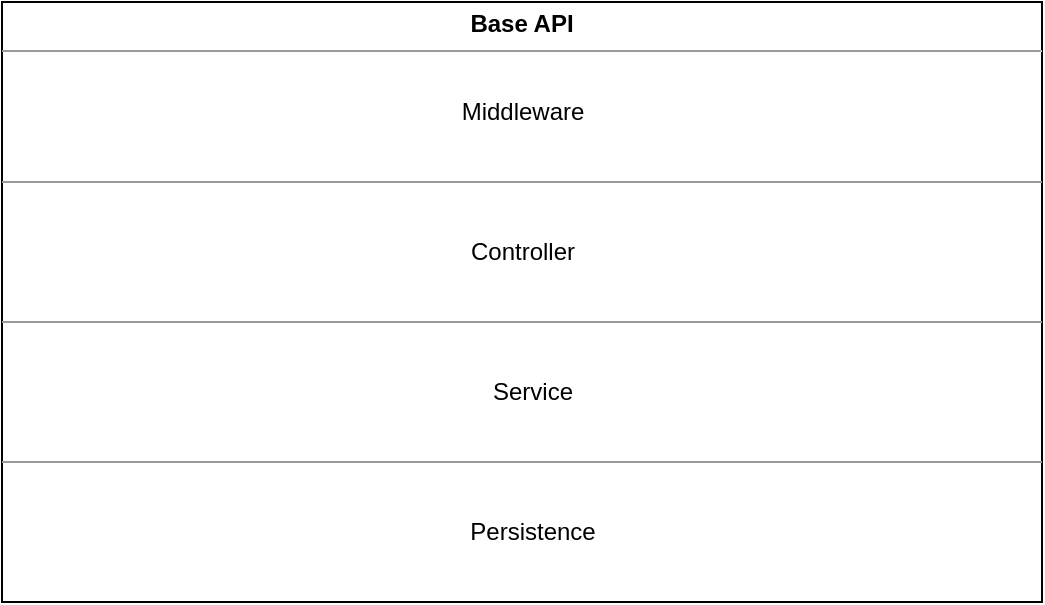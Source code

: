 <mxfile version="21.1.2" type="device">
  <diagram name="Page-1" id="wcARjD02sFJOZXtaSYud">
    <mxGraphModel dx="1416" dy="818" grid="1" gridSize="10" guides="1" tooltips="1" connect="1" arrows="1" fold="1" page="1" pageScale="1" pageWidth="850" pageHeight="1100" math="0" shadow="0">
      <root>
        <mxCell id="0" />
        <mxCell id="1" parent="0" />
        <mxCell id="_9wBImK_uTlbObxchkGH-4" value="&lt;p style=&quot;margin:0px;margin-top:4px;text-align:center;&quot;&gt;&lt;b&gt;Base API&lt;/b&gt;&lt;/p&gt;&lt;hr size=&quot;1&quot;&gt;&lt;div style=&quot;height:2px;&quot;&gt;&lt;/div&gt;" style="verticalAlign=top;align=left;overflow=fill;fontSize=12;fontFamily=Helvetica;html=1;whiteSpace=wrap;" parent="1" vertex="1">
          <mxGeometry x="160" y="280" width="520" height="300" as="geometry" />
        </mxCell>
        <mxCell id="_9wBImK_uTlbObxchkGH-5" value="" style="verticalLabelPosition=bottom;shadow=0;dashed=0;align=center;html=1;verticalAlign=top;strokeWidth=1;shape=mxgraph.mockup.markup.line;strokeColor=#999999;" parent="1" vertex="1">
          <mxGeometry x="160" y="360" width="520" height="20" as="geometry" />
        </mxCell>
        <mxCell id="_9wBImK_uTlbObxchkGH-6" value="" style="verticalLabelPosition=bottom;shadow=0;dashed=0;align=center;html=1;verticalAlign=top;strokeWidth=1;shape=mxgraph.mockup.markup.line;strokeColor=#999999;" parent="1" vertex="1">
          <mxGeometry x="160" y="430" width="520" height="20" as="geometry" />
        </mxCell>
        <mxCell id="_9wBImK_uTlbObxchkGH-7" value="" style="verticalLabelPosition=bottom;shadow=0;dashed=0;align=center;html=1;verticalAlign=top;strokeWidth=1;shape=mxgraph.mockup.markup.line;strokeColor=#999999;" parent="1" vertex="1">
          <mxGeometry x="160" y="500" width="520" height="20" as="geometry" />
        </mxCell>
        <mxCell id="_9wBImK_uTlbObxchkGH-9" value="Middleware" style="text;html=1;align=center;verticalAlign=middle;resizable=0;points=[];autosize=1;strokeColor=none;fillColor=none;" parent="1" vertex="1">
          <mxGeometry x="380" y="320" width="80" height="30" as="geometry" />
        </mxCell>
        <mxCell id="_9wBImK_uTlbObxchkGH-10" value="Controller" style="text;html=1;align=center;verticalAlign=middle;resizable=0;points=[];autosize=1;strokeColor=none;fillColor=none;" parent="1" vertex="1">
          <mxGeometry x="380" y="390" width="80" height="30" as="geometry" />
        </mxCell>
        <mxCell id="_9wBImK_uTlbObxchkGH-11" value="Service" style="text;html=1;align=center;verticalAlign=middle;resizable=0;points=[];autosize=1;strokeColor=none;fillColor=none;" parent="1" vertex="1">
          <mxGeometry x="395" y="460" width="60" height="30" as="geometry" />
        </mxCell>
        <mxCell id="_9wBImK_uTlbObxchkGH-12" value="Persistence" style="text;html=1;align=center;verticalAlign=middle;resizable=0;points=[];autosize=1;strokeColor=none;fillColor=none;" parent="1" vertex="1">
          <mxGeometry x="380" y="530" width="90" height="30" as="geometry" />
        </mxCell>
      </root>
    </mxGraphModel>
  </diagram>
</mxfile>
